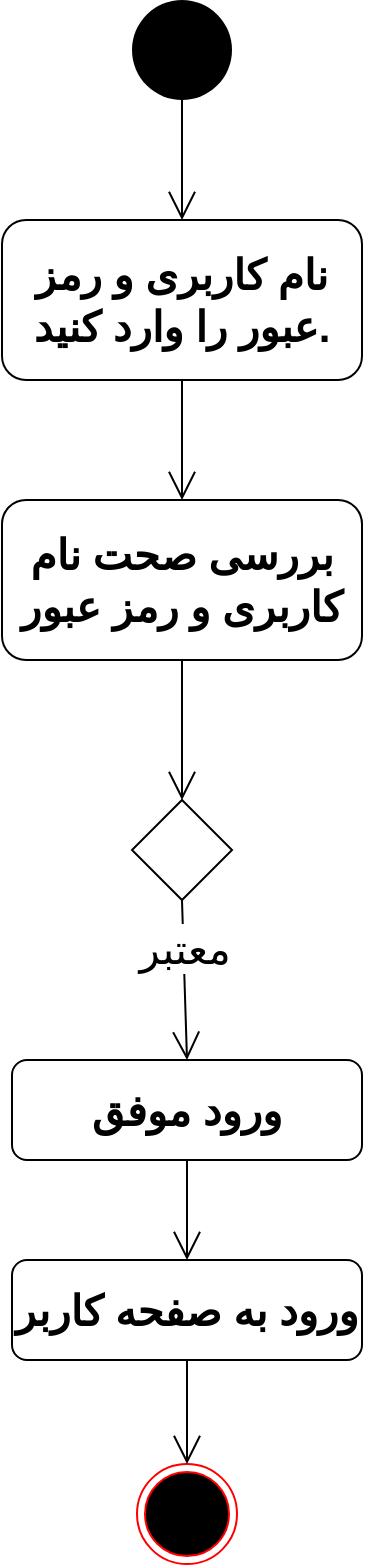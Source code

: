 <mxfile version="13.10.9" type="github">
  <diagram name="Page-1" id="e7e014a7-5840-1c2e-5031-d8a46d1fe8dd">
    <mxGraphModel dx="2015" dy="1105" grid="1" gridSize="10" guides="1" tooltips="1" connect="1" arrows="1" fold="1" page="1" pageScale="1" pageWidth="827" pageHeight="1169" background="#ffffff" math="0" shadow="0">
      <root>
        <mxCell id="0" />
        <mxCell id="1" parent="0" />
        <mxCell id="8efTD4OEWqOGp4i1g3Z0-41" value="" style="ellipse;fillColor=#000000;strokeColor=none;" vertex="1" parent="1">
          <mxGeometry x="389" y="180" width="50" height="50" as="geometry" />
        </mxCell>
        <mxCell id="8efTD4OEWqOGp4i1g3Z0-42" value="نام کاربری و رمز عبور را وارد کنید." style="shape=rect;html=1;rounded=1;whiteSpace=wrap;align=center;fontSize=21;fontStyle=1" vertex="1" parent="1">
          <mxGeometry x="324" y="290" width="180" height="80" as="geometry" />
        </mxCell>
        <mxCell id="8efTD4OEWqOGp4i1g3Z0-43" value="" style="endArrow=open;endFill=1;endSize=12;html=1;fontSize=21;exitX=0.5;exitY=1;exitDx=0;exitDy=0;entryX=0.5;entryY=0;entryDx=0;entryDy=0;" edge="1" parent="1" source="8efTD4OEWqOGp4i1g3Z0-41" target="8efTD4OEWqOGp4i1g3Z0-42">
          <mxGeometry width="160" relative="1" as="geometry">
            <mxPoint x="439" y="430" as="sourcePoint" />
            <mxPoint x="599" y="430" as="targetPoint" />
          </mxGeometry>
        </mxCell>
        <mxCell id="8efTD4OEWqOGp4i1g3Z0-44" value="بررسی صحت نام کاربری و رمز عبور" style="shape=rect;html=1;rounded=1;whiteSpace=wrap;align=center;fontSize=21;fontStyle=1" vertex="1" parent="1">
          <mxGeometry x="324" y="430" width="180" height="80" as="geometry" />
        </mxCell>
        <mxCell id="8efTD4OEWqOGp4i1g3Z0-45" value="" style="endArrow=open;endFill=1;endSize=12;html=1;fontSize=21;exitX=0.5;exitY=1;exitDx=0;exitDy=0;entryX=0.5;entryY=0;entryDx=0;entryDy=0;" edge="1" parent="1" source="8efTD4OEWqOGp4i1g3Z0-42" target="8efTD4OEWqOGp4i1g3Z0-44">
          <mxGeometry width="160" relative="1" as="geometry">
            <mxPoint x="413.5" y="380" as="sourcePoint" />
            <mxPoint x="413.5" y="440" as="targetPoint" />
          </mxGeometry>
        </mxCell>
        <mxCell id="8efTD4OEWqOGp4i1g3Z0-46" value="" style="rhombus;fontSize=21;" vertex="1" parent="1">
          <mxGeometry x="389" y="580" width="50" height="50" as="geometry" />
        </mxCell>
        <mxCell id="8efTD4OEWqOGp4i1g3Z0-47" value="" style="endArrow=open;endFill=1;endSize=12;html=1;fontSize=21;exitX=0.5;exitY=1;exitDx=0;exitDy=0;entryX=0.5;entryY=0;entryDx=0;entryDy=0;" edge="1" parent="1" source="8efTD4OEWqOGp4i1g3Z0-44" target="8efTD4OEWqOGp4i1g3Z0-46">
          <mxGeometry width="160" relative="1" as="geometry">
            <mxPoint x="453" y="530" as="sourcePoint" />
            <mxPoint x="453" y="590" as="targetPoint" />
          </mxGeometry>
        </mxCell>
        <mxCell id="8efTD4OEWqOGp4i1g3Z0-50" value="" style="endArrow=open;endFill=1;endSize=12;html=1;fontSize=21;exitX=0.5;exitY=1;exitDx=0;exitDy=0;entryX=0.5;entryY=0;entryDx=0;entryDy=0;" edge="1" parent="1" source="8efTD4OEWqOGp4i1g3Z0-46" target="8efTD4OEWqOGp4i1g3Z0-53">
          <mxGeometry width="160" relative="1" as="geometry">
            <mxPoint x="414" y="650" as="sourcePoint" />
            <mxPoint x="414" y="700" as="targetPoint" />
          </mxGeometry>
        </mxCell>
        <mxCell id="8efTD4OEWqOGp4i1g3Z0-51" value="معتبر" style="edgeLabel;html=1;align=center;verticalAlign=middle;resizable=0;points=[];fontSize=21;" vertex="1" connectable="0" parent="8efTD4OEWqOGp4i1g3Z0-50">
          <mxGeometry x="-0.4" relative="1" as="geometry">
            <mxPoint as="offset" />
          </mxGeometry>
        </mxCell>
        <mxCell id="8efTD4OEWqOGp4i1g3Z0-52" value="" style="ellipse;html=1;shape=endState;fillColor=#000000;strokeColor=#ff0000;fontSize=21;" vertex="1" parent="1">
          <mxGeometry x="391.5" y="912" width="50" height="50" as="geometry" />
        </mxCell>
        <mxCell id="8efTD4OEWqOGp4i1g3Z0-53" value="ورود موفق" style="shape=rect;html=1;rounded=1;whiteSpace=wrap;align=center;fontSize=21;fontStyle=1" vertex="1" parent="1">
          <mxGeometry x="329" y="710" width="175" height="50" as="geometry" />
        </mxCell>
        <mxCell id="8efTD4OEWqOGp4i1g3Z0-54" value="" style="endArrow=open;endFill=1;endSize=12;html=1;fontSize=21;exitX=0.5;exitY=1;exitDx=0;exitDy=0;entryX=0.5;entryY=0;entryDx=0;entryDy=0;" edge="1" parent="1" source="8efTD4OEWqOGp4i1g3Z0-53" target="8efTD4OEWqOGp4i1g3Z0-55">
          <mxGeometry width="160" relative="1" as="geometry">
            <mxPoint x="429" y="790" as="sourcePoint" />
            <mxPoint x="589" y="790" as="targetPoint" />
          </mxGeometry>
        </mxCell>
        <mxCell id="8efTD4OEWqOGp4i1g3Z0-55" value="ورود به صفحه کاربر" style="shape=rect;html=1;rounded=1;whiteSpace=wrap;align=center;fontSize=21;fontStyle=1" vertex="1" parent="1">
          <mxGeometry x="329" y="810" width="175" height="50" as="geometry" />
        </mxCell>
        <mxCell id="8efTD4OEWqOGp4i1g3Z0-56" value="" style="endArrow=open;endFill=1;endSize=12;html=1;fontSize=21;exitX=0.5;exitY=1;exitDx=0;exitDy=0;entryX=0.5;entryY=0;entryDx=0;entryDy=0;" edge="1" parent="1" source="8efTD4OEWqOGp4i1g3Z0-55" target="8efTD4OEWqOGp4i1g3Z0-52">
          <mxGeometry width="160" relative="1" as="geometry">
            <mxPoint x="629" y="862" as="sourcePoint" />
            <mxPoint x="629" y="912" as="targetPoint" />
            <Array as="points" />
          </mxGeometry>
        </mxCell>
      </root>
    </mxGraphModel>
  </diagram>
</mxfile>
